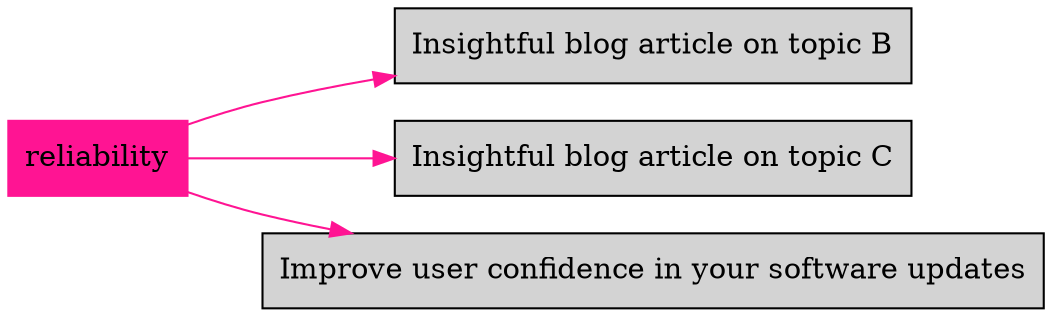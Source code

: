 digraph bettersoftware {
            rankdir = LR;
            ratio = fill;
            node [style=filled];
            node [shape = box];
"reliability" [colorscheme="svg" color="deeppink"];
"reliability" ->  "BlogArticleSkeletonB.md" [colorscheme="svg" color="deeppink"];
"BlogArticleSkeletonB.md" [label="Insightful blog article on topic B" URL="http://bss.parallactic.com/resources/insightful-blog-article-on-topic-b"]
"reliability" ->  "BlogArticleSkeletonC.md" [colorscheme="svg" color="deeppink"];
"BlogArticleSkeletonC.md" [label="Insightful blog article on topic C" URL="http://bss.parallactic.com/resources/insightful-blog-article-on-topic-c"]
"reliability" ->  "ImproveUserConfidenceInSwUpdates.md" [colorscheme="svg" color="deeppink"];
"ImproveUserConfidenceInSwUpdates.md" [label="Improve user confidence in your software updates" URL="http://bss.parallactic.com/resources/improve-user-confidence-in-your-software-updates"]
}